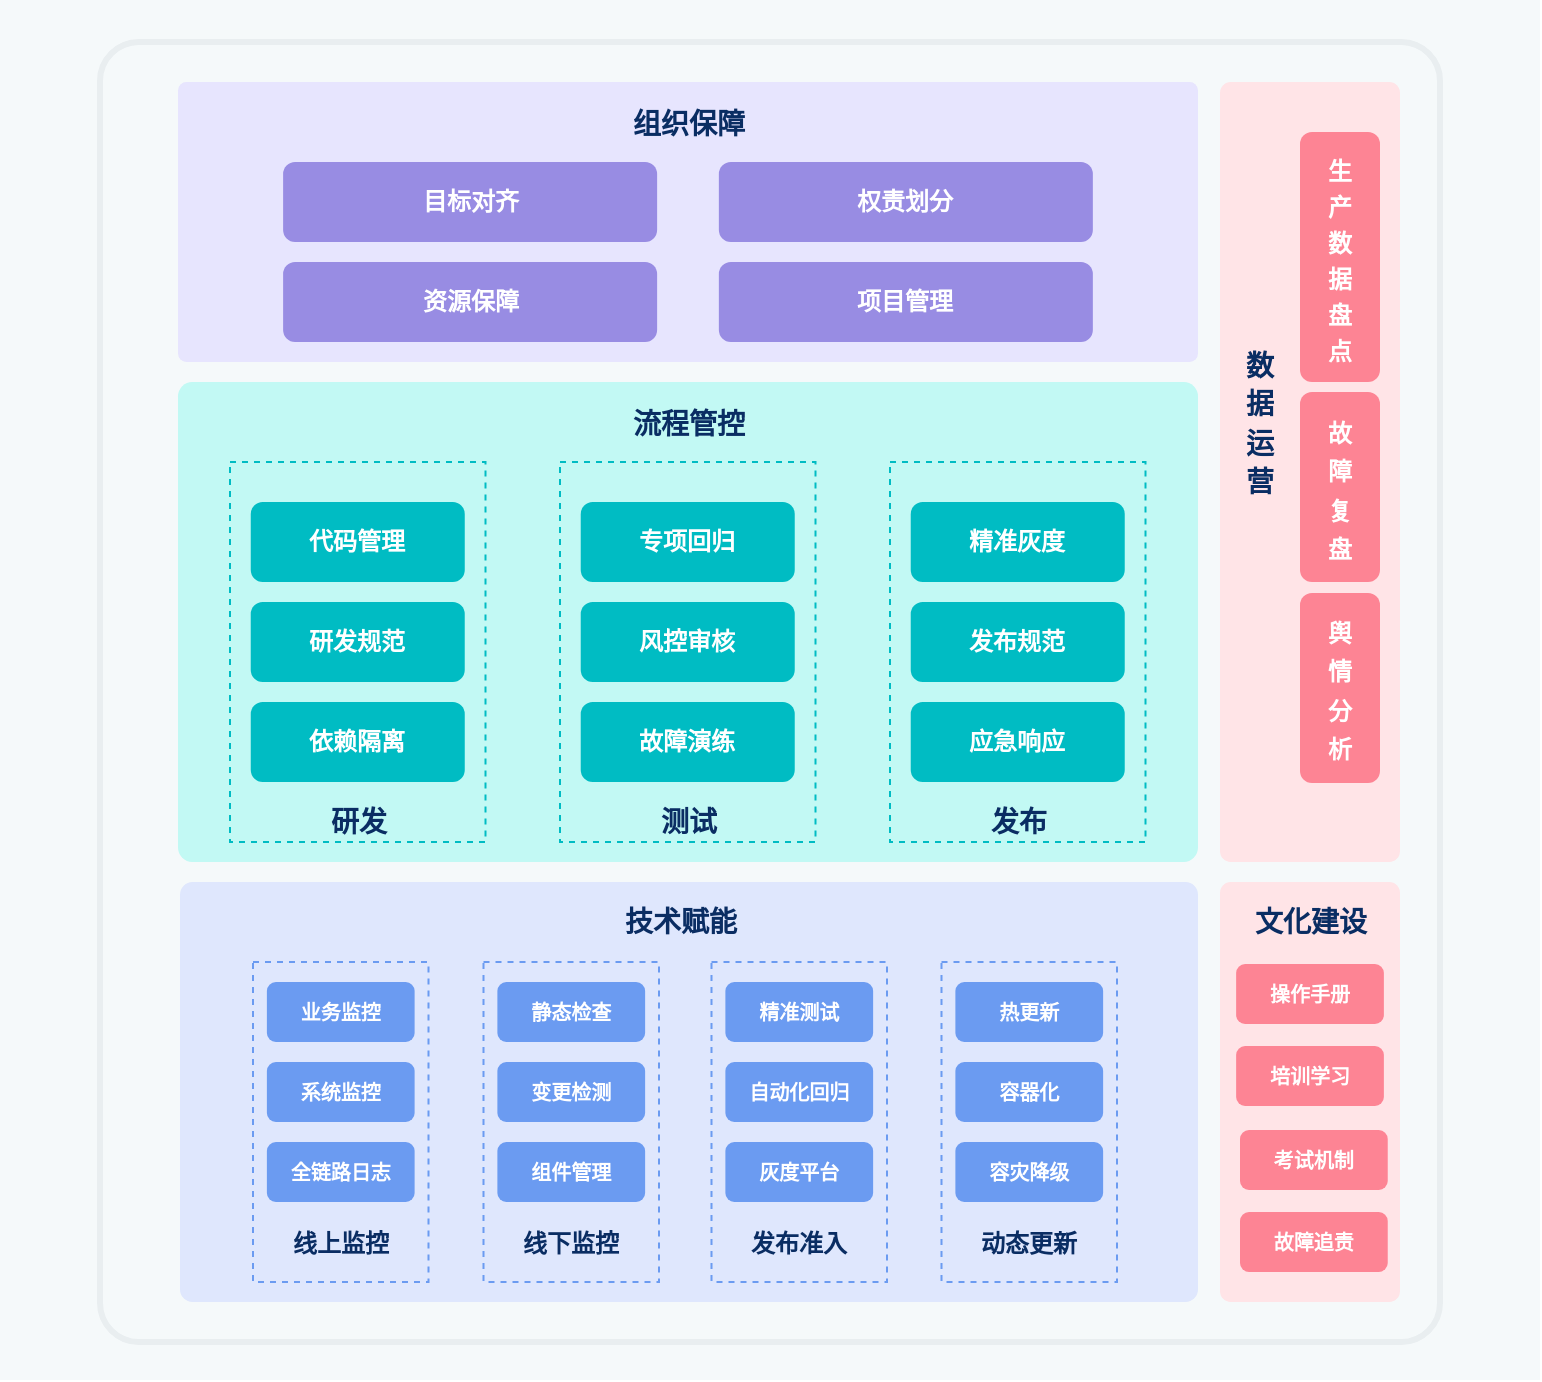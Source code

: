 <mxfile version="14.6.6" type="github">
  <diagram id="Ow_AVmy7Ml7WNaqZmlaC" name="Page-1">
    <mxGraphModel dx="941" dy="768" grid="1" gridSize="10" guides="1" tooltips="1" connect="1" arrows="1" fold="1" page="1" pageScale="1" pageWidth="827" pageHeight="1169" math="0" shadow="0">
      <root>
        <mxCell id="0" />
        <mxCell id="1" parent="0" />
        <mxCell id="0TEbAbj2sO7XbBUJldYK-73" value="&lt;font color=&quot;#ffffff&quot;&gt;技&lt;br&gt;术&lt;br&gt;赋&lt;br&gt;能&lt;br&gt;&lt;/font&gt;" style="text;strokeColor=none;fillColor=none;html=1;fontSize=16;fontStyle=1;verticalAlign=middle;align=center;rounded=1;" parent="1" vertex="1">
          <mxGeometry x="90" y="565" width="40" height="40" as="geometry" />
        </mxCell>
        <mxCell id="CxhGN7uguc151sI_CERg-26" value="" style="group;fillColor=#bac8d3;dashed=1;opacity=50;strokeColor=#4D4D4D;container=0;" parent="1" vertex="1" connectable="0">
          <mxGeometry x="170" y="41" width="140" height="190" as="geometry" />
        </mxCell>
        <mxCell id="CxhGN7uguc151sI_CERg-28" value="&lt;span style=&quot;font-weight: 400&quot;&gt;发布更新&lt;/span&gt;" style="text;strokeColor=none;fillColor=none;html=1;fontSize=16;fontStyle=1;verticalAlign=middle;align=center;dashed=1;" parent="1" vertex="1">
          <mxGeometry x="170" y="41" width="100" height="40" as="geometry" />
        </mxCell>
        <mxCell id="CxhGN7uguc151sI_CERg-30" value="精准灰度" style="rounded=1;whiteSpace=wrap;html=1;dashed=1;fontSize=16;fontColor=#ffffff;fillColor=#EB6100;strokeColor=none;" parent="1" vertex="1">
          <mxGeometry x="195" y="81" width="90" height="40" as="geometry" />
        </mxCell>
        <mxCell id="CxhGN7uguc151sI_CERg-31" value="热更新" style="rounded=1;whiteSpace=wrap;html=1;dashed=1;fontSize=16;fontColor=#ffffff;fillColor=#EB6100;strokeColor=none;" parent="1" vertex="1">
          <mxGeometry x="195" y="131" width="90" height="40" as="geometry" />
        </mxCell>
        <mxCell id="CxhGN7uguc151sI_CERg-32" value="容器化" style="rounded=1;whiteSpace=wrap;html=1;dashed=1;fontSize=16;fontColor=#ffffff;fillColor=#EB6100;strokeColor=none;" parent="1" vertex="1">
          <mxGeometry x="195" y="181" width="90" height="40" as="geometry" />
        </mxCell>
        <mxCell id="CxhGN7uguc151sI_CERg-33" value="" style="group;fillColor=#bac8d3;dashed=1;opacity=50;strokeColor=#4D4D4D;container=0;" parent="1" vertex="1" connectable="0">
          <mxGeometry x="340" y="41" width="140" height="190" as="geometry" />
        </mxCell>
        <mxCell id="CxhGN7uguc151sI_CERg-34" value="&lt;span style=&quot;font-weight: 400&quot;&gt;降级容灾&lt;/span&gt;" style="text;strokeColor=none;fillColor=none;html=1;fontSize=16;fontStyle=1;verticalAlign=middle;align=center;dashed=1;" parent="1" vertex="1">
          <mxGeometry x="340" y="41" width="100" height="40" as="geometry" />
        </mxCell>
        <mxCell id="CxhGN7uguc151sI_CERg-36" value="核心降级" style="rounded=1;whiteSpace=wrap;html=1;dashed=1;fontSize=16;fontColor=#ffffff;fillColor=#EB6100;strokeColor=none;" parent="1" vertex="1">
          <mxGeometry x="365" y="81" width="90" height="40" as="geometry" />
        </mxCell>
        <mxCell id="CxhGN7uguc151sI_CERg-37" value="非核心降级" style="rounded=1;whiteSpace=wrap;html=1;dashed=1;fontSize=16;fontColor=#ffffff;fillColor=#EB6100;strokeColor=none;" parent="1" vertex="1">
          <mxGeometry x="365" y="131" width="90" height="40" as="geometry" />
        </mxCell>
        <mxCell id="CxhGN7uguc151sI_CERg-38" value="恢复 熔断" style="rounded=1;whiteSpace=wrap;html=1;dashed=1;fontSize=16;fontColor=#ffffff;fillColor=#EB6100;strokeColor=none;" parent="1" vertex="1">
          <mxGeometry x="365" y="181" width="90" height="40" as="geometry" />
        </mxCell>
        <mxCell id="CxhGN7uguc151sI_CERg-45" value="&lt;font style=&quot;font-size: 16px&quot;&gt;&lt;font color=&quot;#ffffff&quot;&gt;组织保障&lt;/font&gt;&lt;br&gt;&lt;/font&gt;" style="text;strokeColor=none;fillColor=none;html=1;fontSize=16;fontStyle=1;verticalAlign=middle;align=center;rounded=1;" parent="1" vertex="1">
          <mxGeometry x="340" y="80" width="40" height="40" as="geometry" />
        </mxCell>
        <mxCell id="Rk4vVzOvWR1lfrGUiNAf-26" value="" style="rounded=0;whiteSpace=wrap;html=1;dashed=1;fontSize=18;fontColor=#0A2D63;align=center;fillColor=#F5F9FA;strokeColor=none;" vertex="1" parent="1">
          <mxGeometry x="50" y="40" width="770" height="690" as="geometry" />
        </mxCell>
        <mxCell id="Rk4vVzOvWR1lfrGUiNAf-27" value="" style="rounded=1;whiteSpace=wrap;html=1;fontSize=18;fontColor=#0A2D63;align=center;fillColor=none;strokeColor=#e9eef0;strokeWidth=3;arcSize=3;" vertex="1" parent="1">
          <mxGeometry x="100" y="61" width="670" height="650" as="geometry" />
        </mxCell>
        <mxCell id="Rk4vVzOvWR1lfrGUiNAf-44" value="" style="rounded=1;whiteSpace=wrap;html=1;dashed=1;fontSize=18;align=center;arcSize=6;strokeColor=none;fillColor=#ffe4e7;" vertex="1" parent="1">
          <mxGeometry x="660" y="81" width="90" height="390" as="geometry" />
        </mxCell>
        <mxCell id="Rk4vVzOvWR1lfrGUiNAf-45" value="&lt;font style=&quot;font-size: 14px&quot;&gt;数&lt;br&gt;据&lt;br&gt;运&lt;br&gt;营&lt;/font&gt;" style="text;html=1;strokeColor=none;fillColor=none;align=center;verticalAlign=middle;whiteSpace=wrap;rounded=0;fontSize=16;fontColor=#0A2D63;horizontal=0;rotation=90;fontStyle=1;" vertex="1" parent="1">
          <mxGeometry x="660" y="216" width="40" height="70" as="geometry" />
        </mxCell>
        <mxCell id="Rk4vVzOvWR1lfrGUiNAf-46" value="&lt;font style=&quot;font-size: 12px&quot;&gt;生&lt;br&gt;产&lt;br&gt;数&lt;br&gt;据&lt;br&gt;盘&lt;br&gt;点&lt;br&gt;&lt;/font&gt;" style="rounded=1;whiteSpace=wrap;html=1;dashed=1;fontSize=15;align=center;fontColor=#ffffff;strokeColor=none;fontStyle=1;direction=south;horizontal=1;fillColor=#fd8494;" vertex="1" parent="1">
          <mxGeometry x="700" y="106" width="40" height="125" as="geometry" />
        </mxCell>
        <mxCell id="Rk4vVzOvWR1lfrGUiNAf-47" value="&lt;font style=&quot;font-size: 12px&quot;&gt;故&lt;br&gt;障&lt;br&gt;复&lt;br&gt;盘&lt;/font&gt;" style="rounded=1;whiteSpace=wrap;html=1;dashed=1;fontSize=16;align=center;fontColor=#ffffff;strokeColor=none;fontStyle=1;direction=south;horizontal=1;fillColor=#fd8494;" vertex="1" parent="1">
          <mxGeometry x="700" y="236" width="40" height="95" as="geometry" />
        </mxCell>
        <mxCell id="Rk4vVzOvWR1lfrGUiNAf-40" value="" style="rounded=1;whiteSpace=wrap;html=1;dashed=1;fontSize=18;align=center;arcSize=3;strokeColor=none;fillColor=#dfe7fd;" vertex="1" parent="1">
          <mxGeometry x="140" y="481" width="509" height="210" as="geometry" />
        </mxCell>
        <mxCell id="Rk4vVzOvWR1lfrGUiNAf-41" value="&lt;font style=&quot;font-size: 14px;&quot;&gt;技术赋能&lt;/font&gt;" style="text;html=1;strokeColor=none;fillColor=none;align=center;verticalAlign=middle;whiteSpace=wrap;rounded=0;dashed=1;fontSize=14;fontColor=#0A2D63;fontStyle=1" vertex="1" parent="1">
          <mxGeometry x="329.62" y="491" width="120.75" height="20" as="geometry" />
        </mxCell>
        <mxCell id="Rk4vVzOvWR1lfrGUiNAf-29" value="" style="rounded=1;whiteSpace=wrap;html=1;dashed=1;fontSize=18;align=center;arcSize=3;fillColor=#E7E5FE;strokeColor=none;" vertex="1" parent="1">
          <mxGeometry x="139" y="81" width="510" height="140" as="geometry" />
        </mxCell>
        <mxCell id="Rk4vVzOvWR1lfrGUiNAf-31" value="&lt;font style=&quot;font-size: 14px&quot;&gt;组织保障&lt;/font&gt;" style="text;html=1;strokeColor=none;fillColor=none;align=center;verticalAlign=middle;whiteSpace=wrap;rounded=0;dashed=1;fontSize=16;fontColor=#0A2D63;fontStyle=1" vertex="1" parent="1">
          <mxGeometry x="346.5" y="91" width="95" height="20" as="geometry" />
        </mxCell>
        <mxCell id="Rk4vVzOvWR1lfrGUiNAf-32" value="" style="rounded=1;whiteSpace=wrap;html=1;dashed=1;fontSize=18;align=center;arcSize=3;strokeColor=none;fillColor=#c2f9f4;" vertex="1" parent="1">
          <mxGeometry x="139" y="231" width="510" height="240" as="geometry" />
        </mxCell>
        <mxCell id="Rk4vVzOvWR1lfrGUiNAf-34" value="权责划分" style="rounded=1;whiteSpace=wrap;html=1;dashed=1;fontSize=12;align=center;fontColor=#ffffff;fillColor=#988ce3;strokeColor=none;fontStyle=1" vertex="1" parent="1">
          <mxGeometry x="409.43" y="121" width="187" height="40" as="geometry" />
        </mxCell>
        <mxCell id="Rk4vVzOvWR1lfrGUiNAf-36" value="项目管理" style="rounded=1;whiteSpace=wrap;html=1;dashed=1;fontSize=12;align=center;fontColor=#ffffff;fillColor=#988ce3;strokeColor=none;fontStyle=1" vertex="1" parent="1">
          <mxGeometry x="409.43" y="171" width="187" height="40" as="geometry" />
        </mxCell>
        <mxCell id="Rk4vVzOvWR1lfrGUiNAf-39" value="&lt;font style=&quot;font-size: 14px&quot;&gt;流程管控&lt;/font&gt;" style="text;html=1;strokeColor=none;fillColor=none;align=center;verticalAlign=middle;whiteSpace=wrap;rounded=0;dashed=1;fontSize=16;fontColor=#0A2D63;fontStyle=1" vertex="1" parent="1">
          <mxGeometry x="333.62" y="241" width="120.75" height="20" as="geometry" />
        </mxCell>
        <mxCell id="Rk4vVzOvWR1lfrGUiNAf-30" value="&lt;font style=&quot;font-size: 12px;&quot;&gt;目标对齐&lt;/font&gt;" style="rounded=1;whiteSpace=wrap;html=1;dashed=1;fontSize=12;align=center;fontColor=#ffffff;fillColor=#988ce3;strokeColor=none;fontStyle=1" vertex="1" parent="1">
          <mxGeometry x="191.56" y="121" width="187" height="40" as="geometry" />
        </mxCell>
        <mxCell id="Rk4vVzOvWR1lfrGUiNAf-35" value="资源保障" style="rounded=1;whiteSpace=wrap;html=1;dashed=1;fontSize=12;align=center;fontColor=#ffffff;fillColor=#988ce3;strokeColor=none;fontStyle=1" vertex="1" parent="1">
          <mxGeometry x="191.56" y="171" width="187" height="40" as="geometry" />
        </mxCell>
        <mxCell id="Rk4vVzOvWR1lfrGUiNAf-88" value="" style="group" vertex="1" connectable="0" parent="1">
          <mxGeometry x="165" y="271" width="457.75" height="190" as="geometry" />
        </mxCell>
        <mxCell id="Rk4vVzOvWR1lfrGUiNAf-84" value="" style="group" vertex="1" connectable="0" parent="Rk4vVzOvWR1lfrGUiNAf-88">
          <mxGeometry x="165" width="127.75" height="190" as="geometry" />
        </mxCell>
        <mxCell id="Rk4vVzOvWR1lfrGUiNAf-77" value="" style="rounded=0;whiteSpace=wrap;html=1;fontSize=14;strokeColor=#00BCC3;fillColor=none;dashed=1;" vertex="1" parent="Rk4vVzOvWR1lfrGUiNAf-84">
          <mxGeometry width="127.75" height="190" as="geometry" />
        </mxCell>
        <mxCell id="Rk4vVzOvWR1lfrGUiNAf-69" value="风控审核" style="rounded=1;whiteSpace=wrap;html=1;dashed=1;fontSize=12;align=center;fontColor=#ffffff;strokeColor=none;fillColor=#00bcc3;fontStyle=1" vertex="1" parent="Rk4vVzOvWR1lfrGUiNAf-84">
          <mxGeometry x="10.37" y="70" width="107" height="40" as="geometry" />
        </mxCell>
        <mxCell id="Rk4vVzOvWR1lfrGUiNAf-68" value="专项回归" style="rounded=1;whiteSpace=wrap;html=1;dashed=1;fontSize=12;align=center;fontColor=#ffffff;strokeColor=none;fillColor=#00bcc3;fontStyle=1" vertex="1" parent="Rk4vVzOvWR1lfrGUiNAf-84">
          <mxGeometry x="10.37" y="20" width="107" height="40" as="geometry" />
        </mxCell>
        <mxCell id="Rk4vVzOvWR1lfrGUiNAf-70" value="故障演练" style="rounded=1;whiteSpace=wrap;html=1;dashed=1;fontSize=12;align=center;fontColor=#ffffff;strokeColor=none;fillColor=#00bcc3;fontStyle=1" vertex="1" parent="Rk4vVzOvWR1lfrGUiNAf-84">
          <mxGeometry x="10.37" y="120" width="107" height="40" as="geometry" />
        </mxCell>
        <mxCell id="Rk4vVzOvWR1lfrGUiNAf-71" value="&lt;font style=&quot;font-size: 14px;&quot;&gt;测试&lt;/font&gt;" style="text;html=1;strokeColor=none;fillColor=none;align=center;verticalAlign=middle;whiteSpace=wrap;rounded=0;dashed=1;fontSize=14;fontColor=#0A2D63;fontStyle=1" vertex="1" parent="Rk4vVzOvWR1lfrGUiNAf-84">
          <mxGeometry x="3.5" y="170" width="120.75" height="20" as="geometry" />
        </mxCell>
        <mxCell id="Rk4vVzOvWR1lfrGUiNAf-83" value="" style="group" vertex="1" connectable="0" parent="Rk4vVzOvWR1lfrGUiNAf-88">
          <mxGeometry width="127.75" height="190" as="geometry" />
        </mxCell>
        <mxCell id="Rk4vVzOvWR1lfrGUiNAf-51" value="" style="rounded=0;whiteSpace=wrap;html=1;fontSize=14;strokeColor=#00BCC3;fillColor=none;dashed=1;" vertex="1" parent="Rk4vVzOvWR1lfrGUiNAf-83">
          <mxGeometry width="127.75" height="190" as="geometry" />
        </mxCell>
        <mxCell id="Rk4vVzOvWR1lfrGUiNAf-33" value="代码管理" style="rounded=1;whiteSpace=wrap;html=1;dashed=1;fontSize=12;align=center;fontColor=#ffffff;strokeColor=none;fillColor=#00bcc3;fontStyle=1" vertex="1" parent="Rk4vVzOvWR1lfrGUiNAf-83">
          <mxGeometry x="10.38" y="20" width="107" height="40" as="geometry" />
        </mxCell>
        <mxCell id="Rk4vVzOvWR1lfrGUiNAf-37" value="研发规范" style="rounded=1;whiteSpace=wrap;html=1;dashed=1;fontSize=12;align=center;fontColor=#ffffff;strokeColor=none;fillColor=#00bcc3;fontStyle=1" vertex="1" parent="Rk4vVzOvWR1lfrGUiNAf-83">
          <mxGeometry x="10.37" y="70" width="107" height="40" as="geometry" />
        </mxCell>
        <mxCell id="Rk4vVzOvWR1lfrGUiNAf-38" value="依赖隔离" style="rounded=1;whiteSpace=wrap;html=1;dashed=1;fontSize=12;align=center;fontColor=#ffffff;strokeColor=none;fillColor=#00bcc3;fontStyle=1" vertex="1" parent="Rk4vVzOvWR1lfrGUiNAf-83">
          <mxGeometry x="10.38" y="120" width="107" height="40" as="geometry" />
        </mxCell>
        <mxCell id="Rk4vVzOvWR1lfrGUiNAf-67" value="&lt;font style=&quot;font-size: 14px;&quot;&gt;研发&lt;/font&gt;" style="text;html=1;strokeColor=none;fillColor=none;align=center;verticalAlign=middle;whiteSpace=wrap;rounded=0;dashed=1;fontSize=14;fontColor=#0A2D63;fontStyle=1" vertex="1" parent="Rk4vVzOvWR1lfrGUiNAf-83">
          <mxGeometry x="3.51" y="170" width="120.75" height="20" as="geometry" />
        </mxCell>
        <mxCell id="Rk4vVzOvWR1lfrGUiNAf-85" value="" style="group" vertex="1" connectable="0" parent="Rk4vVzOvWR1lfrGUiNAf-88">
          <mxGeometry x="330" width="127.75" height="190" as="geometry" />
        </mxCell>
        <mxCell id="Rk4vVzOvWR1lfrGUiNAf-86" value="" style="group" vertex="1" connectable="0" parent="Rk4vVzOvWR1lfrGUiNAf-85">
          <mxGeometry width="127.75" height="190" as="geometry" />
        </mxCell>
        <mxCell id="Rk4vVzOvWR1lfrGUiNAf-78" value="" style="rounded=0;whiteSpace=wrap;html=1;fontSize=14;strokeColor=#00BCC3;fillColor=none;dashed=1;" vertex="1" parent="Rk4vVzOvWR1lfrGUiNAf-86">
          <mxGeometry width="127.75" height="190" as="geometry" />
        </mxCell>
        <mxCell id="Rk4vVzOvWR1lfrGUiNAf-72" value="精准灰度" style="rounded=1;whiteSpace=wrap;html=1;dashed=1;fontSize=12;align=center;fontColor=#ffffff;strokeColor=none;fillColor=#00bcc3;fontStyle=1" vertex="1" parent="Rk4vVzOvWR1lfrGUiNAf-86">
          <mxGeometry x="10.37" y="20" width="107" height="40" as="geometry" />
        </mxCell>
        <mxCell id="Rk4vVzOvWR1lfrGUiNAf-73" value="发布规范" style="rounded=1;whiteSpace=wrap;html=1;dashed=1;fontSize=12;align=center;fontColor=#ffffff;strokeColor=none;fillColor=#00bcc3;fontStyle=1" vertex="1" parent="Rk4vVzOvWR1lfrGUiNAf-86">
          <mxGeometry x="10.37" y="70" width="107" height="40" as="geometry" />
        </mxCell>
        <mxCell id="Rk4vVzOvWR1lfrGUiNAf-74" value="应急响应" style="rounded=1;whiteSpace=wrap;html=1;dashed=1;fontSize=12;align=center;fontColor=#ffffff;strokeColor=none;fillColor=#00bcc3;fontStyle=1" vertex="1" parent="Rk4vVzOvWR1lfrGUiNAf-86">
          <mxGeometry x="10.37" y="120" width="107" height="40" as="geometry" />
        </mxCell>
        <mxCell id="Rk4vVzOvWR1lfrGUiNAf-75" value="发布" style="text;html=1;strokeColor=none;fillColor=none;align=center;verticalAlign=middle;whiteSpace=wrap;rounded=0;dashed=1;fontSize=14;fontColor=#0A2D63;fontStyle=1" vertex="1" parent="Rk4vVzOvWR1lfrGUiNAf-86">
          <mxGeometry x="3.5" y="170" width="120.75" height="20" as="geometry" />
        </mxCell>
        <mxCell id="Rk4vVzOvWR1lfrGUiNAf-96" value="" style="group" vertex="1" connectable="0" parent="1">
          <mxGeometry x="160" y="521" width="120.75" height="160" as="geometry" />
        </mxCell>
        <mxCell id="Rk4vVzOvWR1lfrGUiNAf-89" value="" style="rounded=0;whiteSpace=wrap;html=1;fontSize=14;fillColor=none;dashed=1;strokeColor=#6B9BF1;" vertex="1" parent="Rk4vVzOvWR1lfrGUiNAf-96">
          <mxGeometry x="16.5" width="87.75" height="160" as="geometry" />
        </mxCell>
        <mxCell id="Rk4vVzOvWR1lfrGUiNAf-42" value="业务监控" style="rounded=1;dashed=1;fontSize=10;align=center;fontColor=#ffffff;strokeColor=none;fontStyle=1;fillColor=#6b9bf1;" vertex="1" parent="Rk4vVzOvWR1lfrGUiNAf-96">
          <mxGeometry x="23.44" y="10" width="73.87" height="30" as="geometry" />
        </mxCell>
        <mxCell id="Rk4vVzOvWR1lfrGUiNAf-93" value="系统监控" style="rounded=1;dashed=1;fontSize=10;align=center;fontColor=#ffffff;strokeColor=none;fontStyle=1;fillColor=#6b9bf1;" vertex="1" parent="Rk4vVzOvWR1lfrGUiNAf-96">
          <mxGeometry x="23.44" y="50" width="73.87" height="30" as="geometry" />
        </mxCell>
        <mxCell id="Rk4vVzOvWR1lfrGUiNAf-94" value="全链路日志" style="rounded=1;dashed=1;fontSize=10;align=center;fontColor=#ffffff;strokeColor=none;fontStyle=1;fillColor=#6b9bf1;" vertex="1" parent="Rk4vVzOvWR1lfrGUiNAf-96">
          <mxGeometry x="23.44" y="90" width="73.87" height="30" as="geometry" />
        </mxCell>
        <mxCell id="Rk4vVzOvWR1lfrGUiNAf-95" value="&lt;font style=&quot;font-size: 12px&quot;&gt;线上监控&lt;/font&gt;" style="text;html=1;strokeColor=none;fillColor=none;align=center;verticalAlign=middle;whiteSpace=wrap;rounded=0;dashed=1;fontSize=14;fontColor=#0A2D63;fontStyle=1" vertex="1" parent="Rk4vVzOvWR1lfrGUiNAf-96">
          <mxGeometry y="130" width="120.75" height="20" as="geometry" />
        </mxCell>
        <mxCell id="Rk4vVzOvWR1lfrGUiNAf-97" value="" style="group" vertex="1" connectable="0" parent="1">
          <mxGeometry x="275.25" y="521" width="120.75" height="160" as="geometry" />
        </mxCell>
        <mxCell id="Rk4vVzOvWR1lfrGUiNAf-98" value="" style="rounded=0;whiteSpace=wrap;html=1;fontSize=14;fillColor=none;dashed=1;strokeColor=#6B9BF1;" vertex="1" parent="Rk4vVzOvWR1lfrGUiNAf-97">
          <mxGeometry x="16.5" width="87.75" height="160" as="geometry" />
        </mxCell>
        <mxCell id="Rk4vVzOvWR1lfrGUiNAf-99" value="静态检查" style="rounded=1;dashed=1;fontSize=10;align=center;fontColor=#ffffff;strokeColor=none;fontStyle=1;fillColor=#6b9bf1;" vertex="1" parent="Rk4vVzOvWR1lfrGUiNAf-97">
          <mxGeometry x="23.44" y="10" width="73.87" height="30" as="geometry" />
        </mxCell>
        <mxCell id="Rk4vVzOvWR1lfrGUiNAf-100" value="变更检测" style="rounded=1;dashed=1;fontSize=10;align=center;fontColor=#ffffff;strokeColor=none;fontStyle=1;fillColor=#6b9bf1;" vertex="1" parent="Rk4vVzOvWR1lfrGUiNAf-97">
          <mxGeometry x="23.44" y="50" width="73.87" height="30" as="geometry" />
        </mxCell>
        <mxCell id="Rk4vVzOvWR1lfrGUiNAf-101" value="组件管理" style="rounded=1;dashed=1;fontSize=10;align=center;fontColor=#ffffff;strokeColor=none;fontStyle=1;fillColor=#6b9bf1;" vertex="1" parent="Rk4vVzOvWR1lfrGUiNAf-97">
          <mxGeometry x="23.44" y="90" width="73.87" height="30" as="geometry" />
        </mxCell>
        <mxCell id="Rk4vVzOvWR1lfrGUiNAf-102" value="&lt;font style=&quot;font-size: 12px&quot;&gt;线下监控&lt;/font&gt;" style="text;html=1;strokeColor=none;fillColor=none;align=center;verticalAlign=middle;whiteSpace=wrap;rounded=0;dashed=1;fontSize=14;fontColor=#0A2D63;fontStyle=1" vertex="1" parent="Rk4vVzOvWR1lfrGUiNAf-97">
          <mxGeometry y="130" width="120.75" height="20" as="geometry" />
        </mxCell>
        <mxCell id="Rk4vVzOvWR1lfrGUiNAf-105" value="" style="group" vertex="1" connectable="0" parent="1">
          <mxGeometry x="389.25" y="521" width="120.75" height="160" as="geometry" />
        </mxCell>
        <mxCell id="Rk4vVzOvWR1lfrGUiNAf-106" value="" style="rounded=0;whiteSpace=wrap;html=1;fontSize=14;fillColor=none;dashed=1;strokeColor=#6B9BF1;" vertex="1" parent="Rk4vVzOvWR1lfrGUiNAf-105">
          <mxGeometry x="16.5" width="87.75" height="160" as="geometry" />
        </mxCell>
        <mxCell id="Rk4vVzOvWR1lfrGUiNAf-107" value="精准测试" style="rounded=1;dashed=1;fontSize=10;align=center;fontColor=#ffffff;strokeColor=none;fontStyle=1;fillColor=#6b9bf1;" vertex="1" parent="Rk4vVzOvWR1lfrGUiNAf-105">
          <mxGeometry x="23.44" y="10" width="73.87" height="30" as="geometry" />
        </mxCell>
        <mxCell id="Rk4vVzOvWR1lfrGUiNAf-108" value="自动化回归" style="rounded=1;dashed=1;fontSize=10;align=center;fontColor=#ffffff;strokeColor=none;fontStyle=1;fillColor=#6b9bf1;" vertex="1" parent="Rk4vVzOvWR1lfrGUiNAf-105">
          <mxGeometry x="23.44" y="50" width="73.87" height="30" as="geometry" />
        </mxCell>
        <mxCell id="Rk4vVzOvWR1lfrGUiNAf-109" value="灰度平台" style="rounded=1;dashed=1;fontSize=10;align=center;fontColor=#ffffff;strokeColor=none;fontStyle=1;fillColor=#6b9bf1;" vertex="1" parent="Rk4vVzOvWR1lfrGUiNAf-105">
          <mxGeometry x="23.44" y="90" width="73.87" height="30" as="geometry" />
        </mxCell>
        <mxCell id="Rk4vVzOvWR1lfrGUiNAf-110" value="&lt;span style=&quot;font-size: 12px&quot;&gt;发布准入&lt;/span&gt;" style="text;html=1;strokeColor=none;fillColor=none;align=center;verticalAlign=middle;whiteSpace=wrap;rounded=0;dashed=1;fontSize=14;fontColor=#0A2D63;fontStyle=1" vertex="1" parent="Rk4vVzOvWR1lfrGUiNAf-105">
          <mxGeometry y="130" width="120.75" height="20" as="geometry" />
        </mxCell>
        <mxCell id="Rk4vVzOvWR1lfrGUiNAf-112" value="" style="group" vertex="1" connectable="0" parent="1">
          <mxGeometry x="504.25" y="521" width="120.75" height="160" as="geometry" />
        </mxCell>
        <mxCell id="Rk4vVzOvWR1lfrGUiNAf-113" value="" style="rounded=0;whiteSpace=wrap;html=1;fontSize=14;fillColor=none;dashed=1;strokeColor=#6B9BF1;" vertex="1" parent="Rk4vVzOvWR1lfrGUiNAf-112">
          <mxGeometry x="16.5" width="87.75" height="160" as="geometry" />
        </mxCell>
        <mxCell id="Rk4vVzOvWR1lfrGUiNAf-114" value="热更新" style="rounded=1;dashed=1;fontSize=10;align=center;fontColor=#ffffff;strokeColor=none;fontStyle=1;fillColor=#6b9bf1;" vertex="1" parent="Rk4vVzOvWR1lfrGUiNAf-112">
          <mxGeometry x="23.44" y="10" width="73.87" height="30" as="geometry" />
        </mxCell>
        <mxCell id="Rk4vVzOvWR1lfrGUiNAf-115" value="容器化" style="rounded=1;dashed=1;fontSize=10;align=center;fontColor=#ffffff;strokeColor=none;fontStyle=1;fillColor=#6b9bf1;" vertex="1" parent="Rk4vVzOvWR1lfrGUiNAf-112">
          <mxGeometry x="23.44" y="50" width="73.87" height="30" as="geometry" />
        </mxCell>
        <mxCell id="Rk4vVzOvWR1lfrGUiNAf-116" value="容灾降级" style="rounded=1;dashed=1;fontSize=10;align=center;fontColor=#ffffff;strokeColor=none;fontStyle=1;fillColor=#6b9bf1;" vertex="1" parent="Rk4vVzOvWR1lfrGUiNAf-112">
          <mxGeometry x="23.44" y="90" width="73.87" height="30" as="geometry" />
        </mxCell>
        <mxCell id="Rk4vVzOvWR1lfrGUiNAf-117" value="&lt;span style=&quot;font-size: 12px&quot;&gt;动态更新&lt;/span&gt;" style="text;html=1;strokeColor=none;fillColor=none;align=center;verticalAlign=middle;whiteSpace=wrap;rounded=0;dashed=1;fontSize=14;fontColor=#0A2D63;fontStyle=1" vertex="1" parent="Rk4vVzOvWR1lfrGUiNAf-112">
          <mxGeometry y="130" width="120.75" height="20" as="geometry" />
        </mxCell>
        <mxCell id="Rk4vVzOvWR1lfrGUiNAf-121" value="" style="rounded=1;whiteSpace=wrap;html=1;dashed=1;fontSize=18;align=center;arcSize=6;strokeColor=none;fillColor=#ffe4e7;" vertex="1" parent="1">
          <mxGeometry x="660" y="481" width="90" height="210" as="geometry" />
        </mxCell>
        <mxCell id="Rk4vVzOvWR1lfrGUiNAf-123" value="&lt;font style=&quot;font-size: 12px&quot;&gt;舆&lt;br&gt;情&lt;br&gt;分&lt;br&gt;析&lt;/font&gt;" style="rounded=1;whiteSpace=wrap;html=1;dashed=1;fontSize=16;align=center;fontColor=#ffffff;strokeColor=none;fontStyle=1;direction=south;horizontal=1;fillColor=#fd8494;" vertex="1" parent="1">
          <mxGeometry x="700" y="336.5" width="40" height="95" as="geometry" />
        </mxCell>
        <mxCell id="Rk4vVzOvWR1lfrGUiNAf-124" value="文化建设" style="text;html=1;strokeColor=none;fillColor=none;align=center;verticalAlign=middle;whiteSpace=wrap;rounded=0;dashed=1;fontSize=14;fontColor=#0A2D63;fontStyle=1" vertex="1" parent="1">
          <mxGeometry x="644.63" y="491" width="120.75" height="20" as="geometry" />
        </mxCell>
        <mxCell id="Rk4vVzOvWR1lfrGUiNAf-127" value="操作手册" style="rounded=1;dashed=1;fontSize=10;align=center;fontColor=#ffffff;strokeColor=none;fontStyle=1;fillColor=#FD8494;" vertex="1" parent="1">
          <mxGeometry x="668.07" y="522" width="73.87" height="30" as="geometry" />
        </mxCell>
        <mxCell id="Rk4vVzOvWR1lfrGUiNAf-128" value="培训学习" style="rounded=1;dashed=1;fontSize=10;align=center;fontColor=#ffffff;strokeColor=none;fontStyle=1;fillColor=#FD8494;" vertex="1" parent="1">
          <mxGeometry x="668.07" y="563" width="73.87" height="30" as="geometry" />
        </mxCell>
        <mxCell id="Rk4vVzOvWR1lfrGUiNAf-129" value="考试机制" style="rounded=1;dashed=1;fontSize=10;align=center;fontColor=#ffffff;strokeColor=none;fontStyle=1;fillColor=#FD8494;" vertex="1" parent="1">
          <mxGeometry x="670.0" y="605" width="73.87" height="30" as="geometry" />
        </mxCell>
        <mxCell id="Rk4vVzOvWR1lfrGUiNAf-130" value="故障追责" style="rounded=1;dashed=1;fontSize=10;align=center;fontColor=#ffffff;strokeColor=none;fontStyle=1;fillColor=#FD8494;" vertex="1" parent="1">
          <mxGeometry x="670.0" y="646" width="73.87" height="30" as="geometry" />
        </mxCell>
      </root>
    </mxGraphModel>
  </diagram>
</mxfile>
